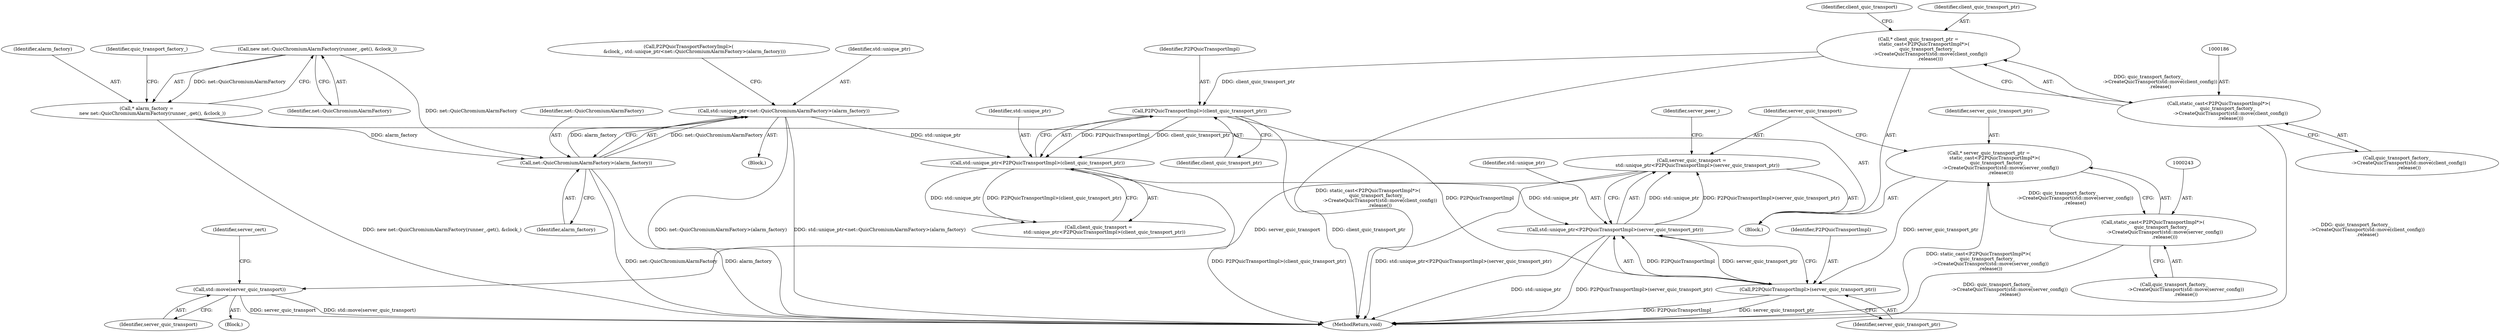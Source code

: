 digraph "0_Chrome_350f7d4b2c76950c8e7271284de84a9756b796e1_5@API" {
"1000266" [label="(Call,std::move(server_quic_transport))"];
"1000246" [label="(Call,server_quic_transport =\n        std::unique_ptr<P2PQuicTransportImpl>(server_quic_transport_ptr))"];
"1000248" [label="(Call,std::unique_ptr<P2PQuicTransportImpl>(server_quic_transport_ptr))"];
"1000191" [label="(Call,std::unique_ptr<P2PQuicTransportImpl>(client_quic_transport_ptr))"];
"1000124" [label="(Call,std::unique_ptr<net::QuicChromiumAlarmFactory>(alarm_factory))"];
"1000126" [label="(Call,net::QuicChromiumAlarmFactory>(alarm_factory))"];
"1000113" [label="(Call,new net::QuicChromiumAlarmFactory(runner_.get(), &clock_))"];
"1000111" [label="(Call,* alarm_factory =\n        new net::QuicChromiumAlarmFactory(runner_.get(), &clock_))"];
"1000193" [label="(Call,P2PQuicTransportImpl>(client_quic_transport_ptr))"];
"1000183" [label="(Call,* client_quic_transport_ptr =\n        static_cast<P2PQuicTransportImpl*>(\n            quic_transport_factory_\n                ->CreateQuicTransport(std::move(client_config))\n                .release()))"];
"1000185" [label="(Call,static_cast<P2PQuicTransportImpl*>(\n            quic_transport_factory_\n                ->CreateQuicTransport(std::move(client_config))\n                .release()))"];
"1000250" [label="(Call,P2PQuicTransportImpl>(server_quic_transport_ptr))"];
"1000240" [label="(Call,* server_quic_transport_ptr =\n        static_cast<P2PQuicTransportImpl*>(\n            quic_transport_factory_\n                ->CreateQuicTransport(std::move(server_config))\n                .release()))"];
"1000242" [label="(Call,static_cast<P2PQuicTransportImpl*>(\n            quic_transport_factory_\n                ->CreateQuicTransport(std::move(server_config))\n                .release()))"];
"1000191" [label="(Call,std::unique_ptr<P2PQuicTransportImpl>(client_quic_transport_ptr))"];
"1000241" [label="(Identifier,server_quic_transport_ptr)"];
"1000254" [label="(Identifier,server_peer_)"];
"1000112" [label="(Identifier,alarm_factory)"];
"1000242" [label="(Call,static_cast<P2PQuicTransportImpl*>(\n            quic_transport_factory_\n                ->CreateQuicTransport(std::move(server_config))\n                .release()))"];
"1000269" [label="(MethodReturn,void)"];
"1000183" [label="(Call,* client_quic_transport_ptr =\n        static_cast<P2PQuicTransportImpl*>(\n            quic_transport_factory_\n                ->CreateQuicTransport(std::move(client_config))\n                .release()))"];
"1000195" [label="(Identifier,client_quic_transport_ptr)"];
"1000113" [label="(Call,new net::QuicChromiumAlarmFactory(runner_.get(), &clock_))"];
"1000116" [label="(Identifier,quic_transport_factory_)"];
"1000251" [label="(Identifier,P2PQuicTransportImpl)"];
"1000114" [label="(Identifier,net::QuicChromiumAlarmFactory)"];
"1000194" [label="(Identifier,P2PQuicTransportImpl)"];
"1000126" [label="(Call,net::QuicChromiumAlarmFactory>(alarm_factory))"];
"1000111" [label="(Call,* alarm_factory =\n        new net::QuicChromiumAlarmFactory(runner_.get(), &clock_))"];
"1000266" [label="(Call,std::move(server_quic_transport))"];
"1000192" [label="(Identifier,std::unique_ptr)"];
"1000125" [label="(Identifier,std::unique_ptr)"];
"1000187" [label="(Call,quic_transport_factory_\n                ->CreateQuicTransport(std::move(client_config))\n                .release())"];
"1000248" [label="(Call,std::unique_ptr<P2PQuicTransportImpl>(server_quic_transport_ptr))"];
"1000128" [label="(Identifier,alarm_factory)"];
"1000249" [label="(Identifier,std::unique_ptr)"];
"1000252" [label="(Identifier,server_quic_transport_ptr)"];
"1000193" [label="(Call,P2PQuicTransportImpl>(client_quic_transport_ptr))"];
"1000244" [label="(Call,quic_transport_factory_\n                ->CreateQuicTransport(std::move(server_config))\n                .release())"];
"1000190" [label="(Identifier,client_quic_transport)"];
"1000267" [label="(Identifier,server_quic_transport)"];
"1000246" [label="(Call,server_quic_transport =\n        std::unique_ptr<P2PQuicTransportImpl>(server_quic_transport_ptr))"];
"1000240" [label="(Call,* server_quic_transport_ptr =\n        static_cast<P2PQuicTransportImpl*>(\n            quic_transport_factory_\n                ->CreateQuicTransport(std::move(server_config))\n                .release()))"];
"1000121" [label="(Block,)"];
"1000185" [label="(Call,static_cast<P2PQuicTransportImpl*>(\n            quic_transport_factory_\n                ->CreateQuicTransport(std::move(client_config))\n                .release()))"];
"1000265" [label="(Block,)"];
"1000102" [label="(Block,)"];
"1000247" [label="(Identifier,server_quic_transport)"];
"1000184" [label="(Identifier,client_quic_transport_ptr)"];
"1000127" [label="(Identifier,net::QuicChromiumAlarmFactory)"];
"1000189" [label="(Call,client_quic_transport =\n        std::unique_ptr<P2PQuicTransportImpl>(client_quic_transport_ptr))"];
"1000250" [label="(Call,P2PQuicTransportImpl>(server_quic_transport_ptr))"];
"1000124" [label="(Call,std::unique_ptr<net::QuicChromiumAlarmFactory>(alarm_factory))"];
"1000119" [label="(Call,P2PQuicTransportFactoryImpl>(\n        &clock_, std::unique_ptr<net::QuicChromiumAlarmFactory>(alarm_factory)))"];
"1000268" [label="(Identifier,server_cert)"];
"1000266" -> "1000265"  [label="AST: "];
"1000266" -> "1000267"  [label="CFG: "];
"1000267" -> "1000266"  [label="AST: "];
"1000268" -> "1000266"  [label="CFG: "];
"1000266" -> "1000269"  [label="DDG: server_quic_transport"];
"1000266" -> "1000269"  [label="DDG: std::move(server_quic_transport)"];
"1000246" -> "1000266"  [label="DDG: server_quic_transport"];
"1000246" -> "1000102"  [label="AST: "];
"1000246" -> "1000248"  [label="CFG: "];
"1000247" -> "1000246"  [label="AST: "];
"1000248" -> "1000246"  [label="AST: "];
"1000254" -> "1000246"  [label="CFG: "];
"1000246" -> "1000269"  [label="DDG: std::unique_ptr<P2PQuicTransportImpl>(server_quic_transport_ptr)"];
"1000248" -> "1000246"  [label="DDG: std::unique_ptr"];
"1000248" -> "1000246"  [label="DDG: P2PQuicTransportImpl>(server_quic_transport_ptr)"];
"1000248" -> "1000250"  [label="CFG: "];
"1000249" -> "1000248"  [label="AST: "];
"1000250" -> "1000248"  [label="AST: "];
"1000248" -> "1000269"  [label="DDG: P2PQuicTransportImpl>(server_quic_transport_ptr)"];
"1000248" -> "1000269"  [label="DDG: std::unique_ptr"];
"1000191" -> "1000248"  [label="DDG: std::unique_ptr"];
"1000250" -> "1000248"  [label="DDG: P2PQuicTransportImpl"];
"1000250" -> "1000248"  [label="DDG: server_quic_transport_ptr"];
"1000191" -> "1000189"  [label="AST: "];
"1000191" -> "1000193"  [label="CFG: "];
"1000192" -> "1000191"  [label="AST: "];
"1000193" -> "1000191"  [label="AST: "];
"1000189" -> "1000191"  [label="CFG: "];
"1000191" -> "1000269"  [label="DDG: P2PQuicTransportImpl>(client_quic_transport_ptr)"];
"1000191" -> "1000189"  [label="DDG: std::unique_ptr"];
"1000191" -> "1000189"  [label="DDG: P2PQuicTransportImpl>(client_quic_transport_ptr)"];
"1000124" -> "1000191"  [label="DDG: std::unique_ptr"];
"1000193" -> "1000191"  [label="DDG: P2PQuicTransportImpl"];
"1000193" -> "1000191"  [label="DDG: client_quic_transport_ptr"];
"1000124" -> "1000121"  [label="AST: "];
"1000124" -> "1000126"  [label="CFG: "];
"1000125" -> "1000124"  [label="AST: "];
"1000126" -> "1000124"  [label="AST: "];
"1000119" -> "1000124"  [label="CFG: "];
"1000124" -> "1000269"  [label="DDG: net::QuicChromiumAlarmFactory>(alarm_factory)"];
"1000124" -> "1000269"  [label="DDG: std::unique_ptr<net::QuicChromiumAlarmFactory>(alarm_factory)"];
"1000126" -> "1000124"  [label="DDG: net::QuicChromiumAlarmFactory"];
"1000126" -> "1000124"  [label="DDG: alarm_factory"];
"1000126" -> "1000128"  [label="CFG: "];
"1000127" -> "1000126"  [label="AST: "];
"1000128" -> "1000126"  [label="AST: "];
"1000126" -> "1000269"  [label="DDG: net::QuicChromiumAlarmFactory"];
"1000126" -> "1000269"  [label="DDG: alarm_factory"];
"1000113" -> "1000126"  [label="DDG: net::QuicChromiumAlarmFactory"];
"1000111" -> "1000126"  [label="DDG: alarm_factory"];
"1000113" -> "1000111"  [label="AST: "];
"1000113" -> "1000114"  [label="CFG: "];
"1000114" -> "1000113"  [label="AST: "];
"1000111" -> "1000113"  [label="CFG: "];
"1000113" -> "1000111"  [label="DDG: net::QuicChromiumAlarmFactory"];
"1000111" -> "1000102"  [label="AST: "];
"1000112" -> "1000111"  [label="AST: "];
"1000116" -> "1000111"  [label="CFG: "];
"1000111" -> "1000269"  [label="DDG: new net::QuicChromiumAlarmFactory(runner_.get(), &clock_)"];
"1000193" -> "1000195"  [label="CFG: "];
"1000194" -> "1000193"  [label="AST: "];
"1000195" -> "1000193"  [label="AST: "];
"1000193" -> "1000269"  [label="DDG: client_quic_transport_ptr"];
"1000183" -> "1000193"  [label="DDG: client_quic_transport_ptr"];
"1000193" -> "1000250"  [label="DDG: P2PQuicTransportImpl"];
"1000183" -> "1000102"  [label="AST: "];
"1000183" -> "1000185"  [label="CFG: "];
"1000184" -> "1000183"  [label="AST: "];
"1000185" -> "1000183"  [label="AST: "];
"1000190" -> "1000183"  [label="CFG: "];
"1000183" -> "1000269"  [label="DDG: static_cast<P2PQuicTransportImpl*>(\n            quic_transport_factory_\n                ->CreateQuicTransport(std::move(client_config))\n                .release())"];
"1000185" -> "1000183"  [label="DDG: quic_transport_factory_\n                ->CreateQuicTransport(std::move(client_config))\n                .release()"];
"1000185" -> "1000187"  [label="CFG: "];
"1000186" -> "1000185"  [label="AST: "];
"1000187" -> "1000185"  [label="AST: "];
"1000185" -> "1000269"  [label="DDG: quic_transport_factory_\n                ->CreateQuicTransport(std::move(client_config))\n                .release()"];
"1000250" -> "1000252"  [label="CFG: "];
"1000251" -> "1000250"  [label="AST: "];
"1000252" -> "1000250"  [label="AST: "];
"1000250" -> "1000269"  [label="DDG: P2PQuicTransportImpl"];
"1000250" -> "1000269"  [label="DDG: server_quic_transport_ptr"];
"1000240" -> "1000250"  [label="DDG: server_quic_transport_ptr"];
"1000240" -> "1000102"  [label="AST: "];
"1000240" -> "1000242"  [label="CFG: "];
"1000241" -> "1000240"  [label="AST: "];
"1000242" -> "1000240"  [label="AST: "];
"1000247" -> "1000240"  [label="CFG: "];
"1000240" -> "1000269"  [label="DDG: static_cast<P2PQuicTransportImpl*>(\n            quic_transport_factory_\n                ->CreateQuicTransport(std::move(server_config))\n                .release())"];
"1000242" -> "1000240"  [label="DDG: quic_transport_factory_\n                ->CreateQuicTransport(std::move(server_config))\n                .release()"];
"1000242" -> "1000244"  [label="CFG: "];
"1000243" -> "1000242"  [label="AST: "];
"1000244" -> "1000242"  [label="AST: "];
"1000242" -> "1000269"  [label="DDG: quic_transport_factory_\n                ->CreateQuicTransport(std::move(server_config))\n                .release()"];
}
